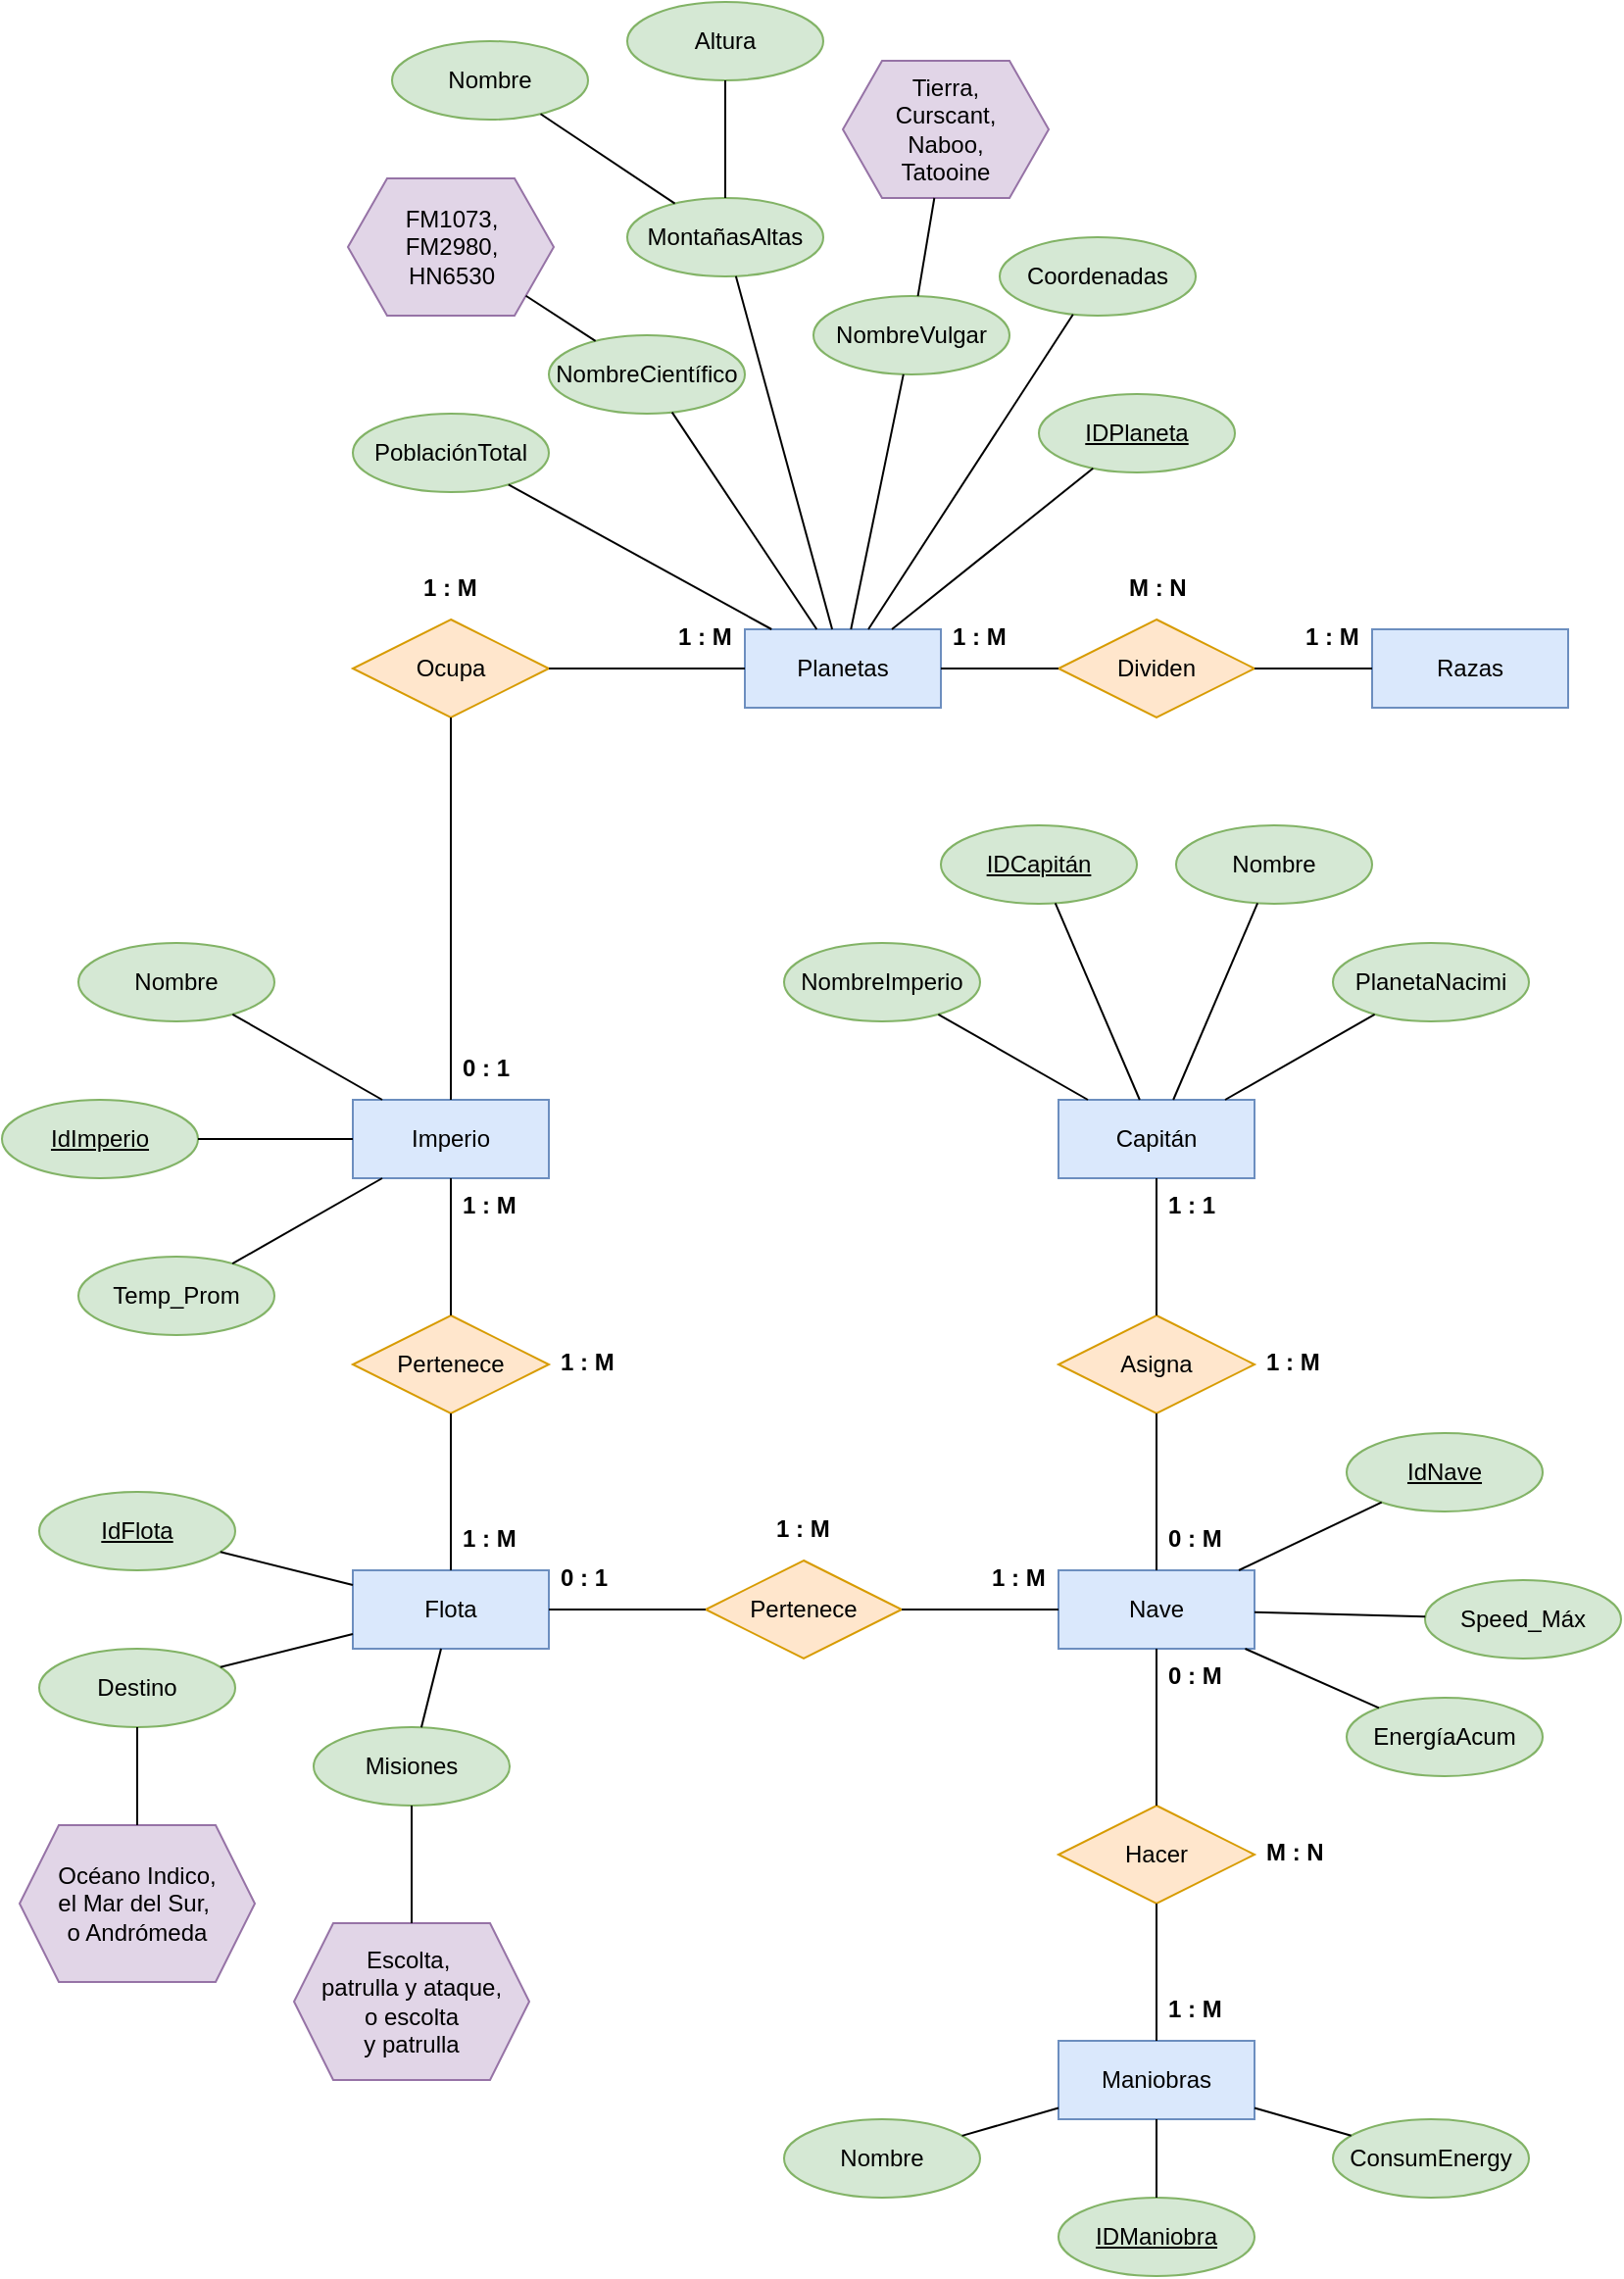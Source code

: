 <mxfile version="24.2.5" type="github">
  <diagram name="Página-1" id="hyANTCJ6QxDP82kSPv6y">
    <mxGraphModel dx="1865" dy="2351" grid="1" gridSize="10" guides="1" tooltips="1" connect="1" arrows="1" fold="1" page="1" pageScale="1" pageWidth="827" pageHeight="1169" math="0" shadow="0">
      <root>
        <mxCell id="0" />
        <mxCell id="1" parent="0" />
        <mxCell id="G2CFWQGddvWYVBsFgRBB-1" value="Imperio" style="whiteSpace=wrap;html=1;align=center;fillColor=#dae8fc;strokeColor=#6c8ebf;" vertex="1" parent="1">
          <mxGeometry x="179" y="480" width="100" height="40" as="geometry" />
        </mxCell>
        <mxCell id="G2CFWQGddvWYVBsFgRBB-2" value="Flota" style="whiteSpace=wrap;html=1;align=center;fillColor=#dae8fc;strokeColor=#6c8ebf;" vertex="1" parent="1">
          <mxGeometry x="179" y="720" width="100" height="40" as="geometry" />
        </mxCell>
        <mxCell id="G2CFWQGddvWYVBsFgRBB-4" value="Capitán" style="whiteSpace=wrap;html=1;align=center;fillColor=#dae8fc;strokeColor=#6c8ebf;" vertex="1" parent="1">
          <mxGeometry x="539" y="480" width="100" height="40" as="geometry" />
        </mxCell>
        <mxCell id="G2CFWQGddvWYVBsFgRBB-5" value="Maniobras" style="whiteSpace=wrap;html=1;align=center;fillColor=#dae8fc;strokeColor=#6c8ebf;" vertex="1" parent="1">
          <mxGeometry x="539" y="960" width="100" height="40" as="geometry" />
        </mxCell>
        <mxCell id="G2CFWQGddvWYVBsFgRBB-6" value="Planetas" style="whiteSpace=wrap;html=1;align=center;fillColor=#dae8fc;strokeColor=#6c8ebf;" vertex="1" parent="1">
          <mxGeometry x="379" y="240" width="100" height="40" as="geometry" />
        </mxCell>
        <mxCell id="G2CFWQGddvWYVBsFgRBB-7" value="Razas" style="whiteSpace=wrap;html=1;align=center;fillColor=#dae8fc;strokeColor=#6c8ebf;" vertex="1" parent="1">
          <mxGeometry x="699" y="240" width="100" height="40" as="geometry" />
        </mxCell>
        <mxCell id="G2CFWQGddvWYVBsFgRBB-8" value="Nave" style="whiteSpace=wrap;html=1;align=center;fillColor=#dae8fc;strokeColor=#6c8ebf;" vertex="1" parent="1">
          <mxGeometry x="539" y="720" width="100" height="40" as="geometry" />
        </mxCell>
        <mxCell id="G2CFWQGddvWYVBsFgRBB-9" value="Pertenece" style="shape=rhombus;perimeter=rhombusPerimeter;whiteSpace=wrap;html=1;align=center;fillColor=#ffe6cc;strokeColor=#d79b00;" vertex="1" parent="1">
          <mxGeometry x="359" y="715" width="100" height="50" as="geometry" />
        </mxCell>
        <mxCell id="G2CFWQGddvWYVBsFgRBB-24" value="" style="endArrow=none;html=1;rounded=0;" edge="1" parent="1" source="G2CFWQGddvWYVBsFgRBB-2" target="G2CFWQGddvWYVBsFgRBB-9">
          <mxGeometry relative="1" as="geometry">
            <mxPoint x="379" y="780" as="sourcePoint" />
            <mxPoint x="539" y="780" as="targetPoint" />
          </mxGeometry>
        </mxCell>
        <mxCell id="G2CFWQGddvWYVBsFgRBB-26" value="" style="endArrow=none;html=1;rounded=0;" edge="1" parent="1" source="G2CFWQGddvWYVBsFgRBB-9" target="G2CFWQGddvWYVBsFgRBB-8">
          <mxGeometry relative="1" as="geometry">
            <mxPoint x="349" y="850" as="sourcePoint" />
            <mxPoint x="509" y="850" as="targetPoint" />
          </mxGeometry>
        </mxCell>
        <mxCell id="G2CFWQGddvWYVBsFgRBB-27" value="1 : M" style="text;strokeColor=none;fillColor=none;spacingLeft=4;spacingRight=4;overflow=hidden;rotatable=0;points=[[0,0.5],[1,0.5]];portConstraint=eastwest;fontSize=12;whiteSpace=wrap;html=1;fontStyle=1" vertex="1" parent="1">
          <mxGeometry x="389" y="685" width="40" height="30" as="geometry" />
        </mxCell>
        <mxCell id="G2CFWQGddvWYVBsFgRBB-28" value="1 : M" style="text;strokeColor=none;fillColor=none;spacingLeft=4;spacingRight=4;overflow=hidden;rotatable=0;points=[[0,0.5],[1,0.5]];portConstraint=eastwest;fontSize=12;whiteSpace=wrap;html=1;fontStyle=1" vertex="1" parent="1">
          <mxGeometry x="499" y="710" width="40" height="30" as="geometry" />
        </mxCell>
        <mxCell id="G2CFWQGddvWYVBsFgRBB-29" value="0 : 1" style="text;strokeColor=none;fillColor=none;spacingLeft=4;spacingRight=4;overflow=hidden;rotatable=0;points=[[0,0.5],[1,0.5]];portConstraint=eastwest;fontSize=12;whiteSpace=wrap;html=1;fontStyle=1" vertex="1" parent="1">
          <mxGeometry x="279" y="710" width="40" height="30" as="geometry" />
        </mxCell>
        <mxCell id="G2CFWQGddvWYVBsFgRBB-30" value="Pertenece" style="shape=rhombus;perimeter=rhombusPerimeter;whiteSpace=wrap;html=1;align=center;fillColor=#ffe6cc;strokeColor=#d79b00;" vertex="1" parent="1">
          <mxGeometry x="179" y="590" width="100" height="50" as="geometry" />
        </mxCell>
        <mxCell id="G2CFWQGddvWYVBsFgRBB-31" value="" style="endArrow=none;html=1;rounded=0;" edge="1" parent="1" source="G2CFWQGddvWYVBsFgRBB-2" target="G2CFWQGddvWYVBsFgRBB-30">
          <mxGeometry relative="1" as="geometry">
            <mxPoint x="259" y="890" as="sourcePoint" />
            <mxPoint x="419" y="890" as="targetPoint" />
          </mxGeometry>
        </mxCell>
        <mxCell id="G2CFWQGddvWYVBsFgRBB-33" value="" style="endArrow=none;html=1;rounded=0;" edge="1" parent="1" source="G2CFWQGddvWYVBsFgRBB-30" target="G2CFWQGddvWYVBsFgRBB-1">
          <mxGeometry relative="1" as="geometry">
            <mxPoint x="259" y="890" as="sourcePoint" />
            <mxPoint x="419" y="890" as="targetPoint" />
          </mxGeometry>
        </mxCell>
        <mxCell id="G2CFWQGddvWYVBsFgRBB-34" style="edgeStyle=orthogonalEdgeStyle;rounded=0;orthogonalLoop=1;jettySize=auto;html=1;exitX=0.5;exitY=1;exitDx=0;exitDy=0;" edge="1" parent="1" source="G2CFWQGddvWYVBsFgRBB-5" target="G2CFWQGddvWYVBsFgRBB-5">
          <mxGeometry relative="1" as="geometry" />
        </mxCell>
        <mxCell id="G2CFWQGddvWYVBsFgRBB-35" value="1 : M" style="text;strokeColor=none;fillColor=none;spacingLeft=4;spacingRight=4;overflow=hidden;rotatable=0;points=[[0,0.5],[1,0.5]];portConstraint=eastwest;fontSize=12;whiteSpace=wrap;html=1;fontStyle=1" vertex="1" parent="1">
          <mxGeometry x="279" y="600" width="40" height="30" as="geometry" />
        </mxCell>
        <mxCell id="G2CFWQGddvWYVBsFgRBB-36" value="1 : M" style="text;strokeColor=none;fillColor=none;spacingLeft=4;spacingRight=4;overflow=hidden;rotatable=0;points=[[0,0.5],[1,0.5]];portConstraint=eastwest;fontSize=12;whiteSpace=wrap;html=1;fontStyle=1" vertex="1" parent="1">
          <mxGeometry x="229" y="690" width="40" height="30" as="geometry" />
        </mxCell>
        <mxCell id="G2CFWQGddvWYVBsFgRBB-37" value="1 : M" style="text;strokeColor=none;fillColor=none;spacingLeft=4;spacingRight=4;overflow=hidden;rotatable=0;points=[[0,0.5],[1,0.5]];portConstraint=eastwest;fontSize=12;whiteSpace=wrap;html=1;fontStyle=1" vertex="1" parent="1">
          <mxGeometry x="229" y="520" width="40" height="30" as="geometry" />
        </mxCell>
        <mxCell id="G2CFWQGddvWYVBsFgRBB-38" value="Asigna" style="shape=rhombus;perimeter=rhombusPerimeter;whiteSpace=wrap;html=1;align=center;fillColor=#ffe6cc;strokeColor=#d79b00;" vertex="1" parent="1">
          <mxGeometry x="539" y="590" width="100" height="50" as="geometry" />
        </mxCell>
        <mxCell id="G2CFWQGddvWYVBsFgRBB-39" value="" style="endArrow=none;html=1;rounded=0;" edge="1" parent="1" source="G2CFWQGddvWYVBsFgRBB-4" target="G2CFWQGddvWYVBsFgRBB-38">
          <mxGeometry relative="1" as="geometry">
            <mxPoint x="369" y="580" as="sourcePoint" />
            <mxPoint x="529" y="580" as="targetPoint" />
          </mxGeometry>
        </mxCell>
        <mxCell id="G2CFWQGddvWYVBsFgRBB-40" value="" style="endArrow=none;html=1;rounded=0;" edge="1" parent="1" source="G2CFWQGddvWYVBsFgRBB-8" target="G2CFWQGddvWYVBsFgRBB-38">
          <mxGeometry relative="1" as="geometry">
            <mxPoint x="369" y="580" as="sourcePoint" />
            <mxPoint x="529" y="580" as="targetPoint" />
          </mxGeometry>
        </mxCell>
        <mxCell id="G2CFWQGddvWYVBsFgRBB-41" value="1 : M" style="text;strokeColor=none;fillColor=none;spacingLeft=4;spacingRight=4;overflow=hidden;rotatable=0;points=[[0,0.5],[1,0.5]];portConstraint=eastwest;fontSize=12;whiteSpace=wrap;html=1;fontStyle=1" vertex="1" parent="1">
          <mxGeometry x="639" y="600" width="40" height="30" as="geometry" />
        </mxCell>
        <mxCell id="G2CFWQGddvWYVBsFgRBB-42" value="0 : M" style="text;strokeColor=none;fillColor=none;spacingLeft=4;spacingRight=4;overflow=hidden;rotatable=0;points=[[0,0.5],[1,0.5]];portConstraint=eastwest;fontSize=12;whiteSpace=wrap;html=1;fontStyle=1" vertex="1" parent="1">
          <mxGeometry x="589" y="690" width="40" height="30" as="geometry" />
        </mxCell>
        <mxCell id="G2CFWQGddvWYVBsFgRBB-43" value="1 : 1" style="text;strokeColor=none;fillColor=none;spacingLeft=4;spacingRight=4;overflow=hidden;rotatable=0;points=[[0,0.5],[1,0.5]];portConstraint=eastwest;fontSize=12;whiteSpace=wrap;html=1;fontStyle=1" vertex="1" parent="1">
          <mxGeometry x="589" y="520" width="40" height="30" as="geometry" />
        </mxCell>
        <mxCell id="G2CFWQGddvWYVBsFgRBB-44" value="Hacer" style="shape=rhombus;perimeter=rhombusPerimeter;whiteSpace=wrap;html=1;align=center;fillColor=#ffe6cc;strokeColor=#d79b00;" vertex="1" parent="1">
          <mxGeometry x="539" y="840" width="100" height="50" as="geometry" />
        </mxCell>
        <mxCell id="G2CFWQGddvWYVBsFgRBB-46" value="" style="endArrow=none;html=1;rounded=0;" edge="1" parent="1" source="G2CFWQGddvWYVBsFgRBB-8" target="G2CFWQGddvWYVBsFgRBB-44">
          <mxGeometry relative="1" as="geometry">
            <mxPoint x="649" y="690" as="sourcePoint" />
            <mxPoint x="809" y="690" as="targetPoint" />
          </mxGeometry>
        </mxCell>
        <mxCell id="G2CFWQGddvWYVBsFgRBB-47" value="" style="endArrow=none;html=1;rounded=0;" edge="1" parent="1" source="G2CFWQGddvWYVBsFgRBB-44" target="G2CFWQGddvWYVBsFgRBB-5">
          <mxGeometry relative="1" as="geometry">
            <mxPoint x="649" y="670" as="sourcePoint" />
            <mxPoint x="809" y="670" as="targetPoint" />
          </mxGeometry>
        </mxCell>
        <mxCell id="G2CFWQGddvWYVBsFgRBB-48" value="M : N" style="text;strokeColor=none;fillColor=none;spacingLeft=4;spacingRight=4;overflow=hidden;rotatable=0;points=[[0,0.5],[1,0.5]];portConstraint=eastwest;fontSize=12;whiteSpace=wrap;html=1;fontStyle=1" vertex="1" parent="1">
          <mxGeometry x="639" y="850" width="40" height="30" as="geometry" />
        </mxCell>
        <mxCell id="G2CFWQGddvWYVBsFgRBB-49" value="1 : M" style="text;strokeColor=none;fillColor=none;spacingLeft=4;spacingRight=4;overflow=hidden;rotatable=0;points=[[0,0.5],[1,0.5]];portConstraint=eastwest;fontSize=12;whiteSpace=wrap;html=1;fontStyle=1" vertex="1" parent="1">
          <mxGeometry x="589" y="930" width="40" height="30" as="geometry" />
        </mxCell>
        <mxCell id="G2CFWQGddvWYVBsFgRBB-50" value="0 : M" style="text;strokeColor=none;fillColor=none;spacingLeft=4;spacingRight=4;overflow=hidden;rotatable=0;points=[[0,0.5],[1,0.5]];portConstraint=eastwest;fontSize=12;whiteSpace=wrap;html=1;fontStyle=1" vertex="1" parent="1">
          <mxGeometry x="589" y="760" width="40" height="30" as="geometry" />
        </mxCell>
        <mxCell id="G2CFWQGddvWYVBsFgRBB-51" value="Ocupa" style="shape=rhombus;perimeter=rhombusPerimeter;whiteSpace=wrap;html=1;align=center;fillColor=#ffe6cc;strokeColor=#d79b00;" vertex="1" parent="1">
          <mxGeometry x="179" y="235" width="100" height="50" as="geometry" />
        </mxCell>
        <mxCell id="G2CFWQGddvWYVBsFgRBB-52" value="" style="endArrow=none;html=1;rounded=0;" edge="1" parent="1" source="G2CFWQGddvWYVBsFgRBB-6" target="G2CFWQGddvWYVBsFgRBB-51">
          <mxGeometry relative="1" as="geometry">
            <mxPoint x="349" y="259" as="sourcePoint" />
            <mxPoint x="509" y="259" as="targetPoint" />
          </mxGeometry>
        </mxCell>
        <mxCell id="G2CFWQGddvWYVBsFgRBB-53" value="" style="endArrow=none;html=1;rounded=0;" edge="1" parent="1" source="G2CFWQGddvWYVBsFgRBB-51" target="G2CFWQGddvWYVBsFgRBB-1">
          <mxGeometry relative="1" as="geometry">
            <mxPoint x="249" y="420" as="sourcePoint" />
            <mxPoint x="409" y="420" as="targetPoint" />
          </mxGeometry>
        </mxCell>
        <mxCell id="G2CFWQGddvWYVBsFgRBB-54" value="1 : M" style="text;strokeColor=none;fillColor=none;spacingLeft=4;spacingRight=4;overflow=hidden;rotatable=0;points=[[0,0.5],[1,0.5]];portConstraint=eastwest;fontSize=12;whiteSpace=wrap;html=1;fontStyle=1" vertex="1" parent="1">
          <mxGeometry x="209" y="205" width="40" height="30" as="geometry" />
        </mxCell>
        <mxCell id="G2CFWQGddvWYVBsFgRBB-55" value="0 : 1" style="text;strokeColor=none;fillColor=none;spacingLeft=4;spacingRight=4;overflow=hidden;rotatable=0;points=[[0,0.5],[1,0.5]];portConstraint=eastwest;fontSize=12;whiteSpace=wrap;html=1;fontStyle=1" vertex="1" parent="1">
          <mxGeometry x="229" y="450" width="40" height="30" as="geometry" />
        </mxCell>
        <mxCell id="G2CFWQGddvWYVBsFgRBB-56" value="1 : M" style="text;strokeColor=none;fillColor=none;spacingLeft=4;spacingRight=4;overflow=hidden;rotatable=0;points=[[0,0.5],[1,0.5]];portConstraint=eastwest;fontSize=12;whiteSpace=wrap;html=1;fontStyle=1" vertex="1" parent="1">
          <mxGeometry x="339" y="230" width="40" height="30" as="geometry" />
        </mxCell>
        <mxCell id="G2CFWQGddvWYVBsFgRBB-57" value="Dividen" style="shape=rhombus;perimeter=rhombusPerimeter;whiteSpace=wrap;html=1;align=center;fillColor=#ffe6cc;strokeColor=#d79b00;" vertex="1" parent="1">
          <mxGeometry x="539" y="235" width="100" height="50" as="geometry" />
        </mxCell>
        <mxCell id="G2CFWQGddvWYVBsFgRBB-58" value="" style="endArrow=none;html=1;rounded=0;" edge="1" parent="1" source="G2CFWQGddvWYVBsFgRBB-6" target="G2CFWQGddvWYVBsFgRBB-57">
          <mxGeometry relative="1" as="geometry">
            <mxPoint x="459" y="279" as="sourcePoint" />
            <mxPoint x="619" y="279" as="targetPoint" />
          </mxGeometry>
        </mxCell>
        <mxCell id="G2CFWQGddvWYVBsFgRBB-59" value="" style="endArrow=none;html=1;rounded=0;" edge="1" parent="1" source="G2CFWQGddvWYVBsFgRBB-57" target="G2CFWQGddvWYVBsFgRBB-7">
          <mxGeometry relative="1" as="geometry">
            <mxPoint x="559" y="269" as="sourcePoint" />
            <mxPoint x="719" y="269" as="targetPoint" />
          </mxGeometry>
        </mxCell>
        <mxCell id="G2CFWQGddvWYVBsFgRBB-60" value="M : N" style="text;strokeColor=none;fillColor=none;spacingLeft=4;spacingRight=4;overflow=hidden;rotatable=0;points=[[0,0.5],[1,0.5]];portConstraint=eastwest;fontSize=12;whiteSpace=wrap;html=1;fontStyle=1" vertex="1" parent="1">
          <mxGeometry x="569" y="205" width="40" height="30" as="geometry" />
        </mxCell>
        <mxCell id="G2CFWQGddvWYVBsFgRBB-61" value="1 : M" style="text;strokeColor=none;fillColor=none;spacingLeft=4;spacingRight=4;overflow=hidden;rotatable=0;points=[[0,0.5],[1,0.5]];portConstraint=eastwest;fontSize=12;whiteSpace=wrap;html=1;fontStyle=1" vertex="1" parent="1">
          <mxGeometry x="659" y="230" width="40" height="30" as="geometry" />
        </mxCell>
        <mxCell id="G2CFWQGddvWYVBsFgRBB-62" value="1 : M" style="text;strokeColor=none;fillColor=none;spacingLeft=4;spacingRight=4;overflow=hidden;rotatable=0;points=[[0,0.5],[1,0.5]];portConstraint=eastwest;fontSize=12;whiteSpace=wrap;html=1;fontStyle=1" vertex="1" parent="1">
          <mxGeometry x="479" y="230" width="40" height="30" as="geometry" />
        </mxCell>
        <mxCell id="G2CFWQGddvWYVBsFgRBB-63" value="IdImperio" style="ellipse;whiteSpace=wrap;html=1;align=center;fontStyle=4;fillColor=#d5e8d4;strokeColor=#82b366;" vertex="1" parent="1">
          <mxGeometry y="480" width="100" height="40" as="geometry" />
        </mxCell>
        <mxCell id="G2CFWQGddvWYVBsFgRBB-64" value="Nombre" style="ellipse;whiteSpace=wrap;html=1;align=center;fillColor=#d5e8d4;strokeColor=#82b366;" vertex="1" parent="1">
          <mxGeometry x="39" y="400" width="100" height="40" as="geometry" />
        </mxCell>
        <mxCell id="G2CFWQGddvWYVBsFgRBB-65" value="Temp_Prom" style="ellipse;whiteSpace=wrap;html=1;align=center;fillColor=#d5e8d4;strokeColor=#82b366;" vertex="1" parent="1">
          <mxGeometry x="39" y="560" width="100" height="40" as="geometry" />
        </mxCell>
        <mxCell id="G2CFWQGddvWYVBsFgRBB-66" value="" style="endArrow=none;html=1;rounded=0;" edge="1" parent="1" source="G2CFWQGddvWYVBsFgRBB-64" target="G2CFWQGddvWYVBsFgRBB-1">
          <mxGeometry relative="1" as="geometry">
            <mxPoint x="109" y="510" as="sourcePoint" />
            <mxPoint x="269" y="510" as="targetPoint" />
          </mxGeometry>
        </mxCell>
        <mxCell id="G2CFWQGddvWYVBsFgRBB-67" value="" style="endArrow=none;html=1;rounded=0;" edge="1" parent="1" source="G2CFWQGddvWYVBsFgRBB-63" target="G2CFWQGddvWYVBsFgRBB-1">
          <mxGeometry relative="1" as="geometry">
            <mxPoint x="29" y="550" as="sourcePoint" />
            <mxPoint x="189" y="550" as="targetPoint" />
          </mxGeometry>
        </mxCell>
        <mxCell id="G2CFWQGddvWYVBsFgRBB-68" value="" style="endArrow=none;html=1;rounded=0;" edge="1" parent="1" source="G2CFWQGddvWYVBsFgRBB-65" target="G2CFWQGddvWYVBsFgRBB-1">
          <mxGeometry relative="1" as="geometry">
            <mxPoint x="29" y="550" as="sourcePoint" />
            <mxPoint x="189" y="550" as="targetPoint" />
          </mxGeometry>
        </mxCell>
        <mxCell id="G2CFWQGddvWYVBsFgRBB-69" value="Destino" style="ellipse;whiteSpace=wrap;html=1;align=center;fillColor=#d5e8d4;strokeColor=#82b366;" vertex="1" parent="1">
          <mxGeometry x="19" y="760" width="100" height="40" as="geometry" />
        </mxCell>
        <mxCell id="G2CFWQGddvWYVBsFgRBB-70" value="IdFlota" style="ellipse;whiteSpace=wrap;html=1;align=center;fontStyle=4;fillColor=#d5e8d4;strokeColor=#82b366;" vertex="1" parent="1">
          <mxGeometry x="19" y="680" width="100" height="40" as="geometry" />
        </mxCell>
        <mxCell id="G2CFWQGddvWYVBsFgRBB-71" value="Océano Indico,&lt;div&gt;el Mar del Sur,&amp;nbsp;&lt;/div&gt;&lt;div&gt;o Andrómeda&lt;/div&gt;" style="shape=hexagon;perimeter=hexagonPerimeter2;whiteSpace=wrap;html=1;fixedSize=1;fillColor=#e1d5e7;strokeColor=#9673a6;" vertex="1" parent="1">
          <mxGeometry x="9" y="850" width="120" height="80" as="geometry" />
        </mxCell>
        <mxCell id="G2CFWQGddvWYVBsFgRBB-72" value="" style="endArrow=none;html=1;rounded=0;" edge="1" parent="1" source="G2CFWQGddvWYVBsFgRBB-69" target="G2CFWQGddvWYVBsFgRBB-71">
          <mxGeometry relative="1" as="geometry">
            <mxPoint x="19" y="860" as="sourcePoint" />
            <mxPoint x="179" y="860" as="targetPoint" />
          </mxGeometry>
        </mxCell>
        <mxCell id="G2CFWQGddvWYVBsFgRBB-73" value="Misiones" style="ellipse;whiteSpace=wrap;html=1;align=center;fillColor=#d5e8d4;strokeColor=#82b366;" vertex="1" parent="1">
          <mxGeometry x="159" y="800" width="100" height="40" as="geometry" />
        </mxCell>
        <mxCell id="G2CFWQGddvWYVBsFgRBB-75" value="" style="endArrow=none;html=1;rounded=0;" edge="1" parent="1" source="G2CFWQGddvWYVBsFgRBB-70" target="G2CFWQGddvWYVBsFgRBB-2">
          <mxGeometry relative="1" as="geometry">
            <mxPoint x="119" y="750" as="sourcePoint" />
            <mxPoint x="279" y="750" as="targetPoint" />
          </mxGeometry>
        </mxCell>
        <mxCell id="G2CFWQGddvWYVBsFgRBB-77" value="" style="endArrow=none;html=1;rounded=0;" edge="1" parent="1" source="G2CFWQGddvWYVBsFgRBB-69" target="G2CFWQGddvWYVBsFgRBB-2">
          <mxGeometry relative="1" as="geometry">
            <mxPoint x="159" y="770" as="sourcePoint" />
            <mxPoint x="319" y="770" as="targetPoint" />
          </mxGeometry>
        </mxCell>
        <mxCell id="G2CFWQGddvWYVBsFgRBB-78" value="" style="endArrow=none;html=1;rounded=0;" edge="1" parent="1" source="G2CFWQGddvWYVBsFgRBB-73" target="G2CFWQGddvWYVBsFgRBB-2">
          <mxGeometry relative="1" as="geometry">
            <mxPoint x="159" y="770" as="sourcePoint" />
            <mxPoint x="319" y="770" as="targetPoint" />
          </mxGeometry>
        </mxCell>
        <mxCell id="G2CFWQGddvWYVBsFgRBB-79" value="Escolta,&amp;nbsp;&lt;div&gt;patrulla y ataque,&lt;div&gt;&amp;nbsp;o escolta&amp;nbsp;&lt;/div&gt;&lt;div&gt;y patrulla&lt;br&gt;&lt;/div&gt;&lt;/div&gt;" style="shape=hexagon;perimeter=hexagonPerimeter2;whiteSpace=wrap;html=1;fixedSize=1;fillColor=#e1d5e7;strokeColor=#9673a6;" vertex="1" parent="1">
          <mxGeometry x="149" y="900" width="120" height="80" as="geometry" />
        </mxCell>
        <mxCell id="G2CFWQGddvWYVBsFgRBB-80" value="" style="endArrow=none;html=1;rounded=0;" edge="1" parent="1" source="G2CFWQGddvWYVBsFgRBB-73" target="G2CFWQGddvWYVBsFgRBB-79">
          <mxGeometry relative="1" as="geometry">
            <mxPoint x="169" y="850" as="sourcePoint" />
            <mxPoint x="329" y="850" as="targetPoint" />
          </mxGeometry>
        </mxCell>
        <mxCell id="G2CFWQGddvWYVBsFgRBB-81" value="IdNave" style="ellipse;whiteSpace=wrap;html=1;align=center;fontStyle=4;fillColor=#d5e8d4;strokeColor=#82b366;" vertex="1" parent="1">
          <mxGeometry x="686" y="650" width="100" height="40" as="geometry" />
        </mxCell>
        <mxCell id="G2CFWQGddvWYVBsFgRBB-82" value="Speed_Máx" style="ellipse;whiteSpace=wrap;html=1;align=center;fillColor=#d5e8d4;strokeColor=#82b366;" vertex="1" parent="1">
          <mxGeometry x="726" y="725" width="100" height="40" as="geometry" />
        </mxCell>
        <mxCell id="G2CFWQGddvWYVBsFgRBB-83" value="" style="endArrow=none;html=1;rounded=0;" edge="1" parent="1" source="G2CFWQGddvWYVBsFgRBB-8" target="G2CFWQGddvWYVBsFgRBB-81">
          <mxGeometry relative="1" as="geometry">
            <mxPoint x="559" y="690" as="sourcePoint" />
            <mxPoint x="719" y="690" as="targetPoint" />
          </mxGeometry>
        </mxCell>
        <mxCell id="G2CFWQGddvWYVBsFgRBB-84" value="EnergíaAcum" style="ellipse;whiteSpace=wrap;html=1;align=center;fillColor=#d5e8d4;strokeColor=#82b366;" vertex="1" parent="1">
          <mxGeometry x="686" y="785" width="100" height="40" as="geometry" />
        </mxCell>
        <mxCell id="G2CFWQGddvWYVBsFgRBB-85" value="" style="endArrow=none;html=1;rounded=0;" edge="1" parent="1" source="G2CFWQGddvWYVBsFgRBB-8" target="G2CFWQGddvWYVBsFgRBB-82">
          <mxGeometry relative="1" as="geometry">
            <mxPoint x="559" y="800" as="sourcePoint" />
            <mxPoint x="719" y="800" as="targetPoint" />
          </mxGeometry>
        </mxCell>
        <mxCell id="G2CFWQGddvWYVBsFgRBB-86" value="" style="endArrow=none;html=1;rounded=0;" edge="1" parent="1" source="G2CFWQGddvWYVBsFgRBB-8" target="G2CFWQGddvWYVBsFgRBB-84">
          <mxGeometry relative="1" as="geometry">
            <mxPoint x="559" y="800" as="sourcePoint" />
            <mxPoint x="719" y="800" as="targetPoint" />
          </mxGeometry>
        </mxCell>
        <mxCell id="G2CFWQGddvWYVBsFgRBB-87" value="Nombre" style="ellipse;whiteSpace=wrap;html=1;align=center;fillColor=#d5e8d4;strokeColor=#82b366;" vertex="1" parent="1">
          <mxGeometry x="399" y="1000" width="100" height="40" as="geometry" />
        </mxCell>
        <mxCell id="G2CFWQGddvWYVBsFgRBB-88" value="IDManiobra" style="ellipse;whiteSpace=wrap;html=1;align=center;fontStyle=4;fillColor=#d5e8d4;strokeColor=#82b366;" vertex="1" parent="1">
          <mxGeometry x="539" y="1040" width="100" height="40" as="geometry" />
        </mxCell>
        <mxCell id="G2CFWQGddvWYVBsFgRBB-89" value="IDCapitán" style="ellipse;whiteSpace=wrap;html=1;align=center;fontStyle=4;fillColor=#d5e8d4;strokeColor=#82b366;" vertex="1" parent="1">
          <mxGeometry x="479" y="340" width="100" height="40" as="geometry" />
        </mxCell>
        <mxCell id="G2CFWQGddvWYVBsFgRBB-90" value="Nombre" style="ellipse;whiteSpace=wrap;html=1;align=center;fillColor=#d5e8d4;strokeColor=#82b366;" vertex="1" parent="1">
          <mxGeometry x="599" y="340" width="100" height="40" as="geometry" />
        </mxCell>
        <mxCell id="G2CFWQGddvWYVBsFgRBB-91" value="PlanetaNacimi" style="ellipse;whiteSpace=wrap;html=1;align=center;fillColor=#d5e8d4;strokeColor=#82b366;" vertex="1" parent="1">
          <mxGeometry x="679" y="400" width="100" height="40" as="geometry" />
        </mxCell>
        <mxCell id="G2CFWQGddvWYVBsFgRBB-92" value="NombreImperio" style="ellipse;whiteSpace=wrap;html=1;align=center;fillColor=#d5e8d4;strokeColor=#82b366;" vertex="1" parent="1">
          <mxGeometry x="399" y="400" width="100" height="40" as="geometry" />
        </mxCell>
        <mxCell id="G2CFWQGddvWYVBsFgRBB-95" value="" style="endArrow=none;html=1;rounded=0;" edge="1" parent="1" source="G2CFWQGddvWYVBsFgRBB-92" target="G2CFWQGddvWYVBsFgRBB-4">
          <mxGeometry relative="1" as="geometry">
            <mxPoint x="409" y="410" as="sourcePoint" />
            <mxPoint x="569" y="410" as="targetPoint" />
          </mxGeometry>
        </mxCell>
        <mxCell id="G2CFWQGddvWYVBsFgRBB-96" value="" style="endArrow=none;html=1;rounded=0;" edge="1" parent="1" source="G2CFWQGddvWYVBsFgRBB-89" target="G2CFWQGddvWYVBsFgRBB-4">
          <mxGeometry relative="1" as="geometry">
            <mxPoint x="409" y="410" as="sourcePoint" />
            <mxPoint x="569" y="410" as="targetPoint" />
          </mxGeometry>
        </mxCell>
        <mxCell id="G2CFWQGddvWYVBsFgRBB-97" value="" style="endArrow=none;html=1;rounded=0;" edge="1" parent="1" source="G2CFWQGddvWYVBsFgRBB-4" target="G2CFWQGddvWYVBsFgRBB-90">
          <mxGeometry relative="1" as="geometry">
            <mxPoint x="409" y="410" as="sourcePoint" />
            <mxPoint x="569" y="410" as="targetPoint" />
          </mxGeometry>
        </mxCell>
        <mxCell id="G2CFWQGddvWYVBsFgRBB-98" value="" style="endArrow=none;html=1;rounded=0;" edge="1" parent="1" source="G2CFWQGddvWYVBsFgRBB-4" target="G2CFWQGddvWYVBsFgRBB-91">
          <mxGeometry relative="1" as="geometry">
            <mxPoint x="409" y="410" as="sourcePoint" />
            <mxPoint x="569" y="410" as="targetPoint" />
          </mxGeometry>
        </mxCell>
        <mxCell id="G2CFWQGddvWYVBsFgRBB-107" value="ConsumEnergy" style="ellipse;whiteSpace=wrap;html=1;align=center;fillColor=#d5e8d4;strokeColor=#82b366;" vertex="1" parent="1">
          <mxGeometry x="679" y="1000" width="100" height="40" as="geometry" />
        </mxCell>
        <mxCell id="G2CFWQGddvWYVBsFgRBB-108" value="" style="endArrow=none;html=1;rounded=0;" edge="1" parent="1" source="G2CFWQGddvWYVBsFgRBB-87" target="G2CFWQGddvWYVBsFgRBB-5">
          <mxGeometry relative="1" as="geometry">
            <mxPoint x="499" y="1060" as="sourcePoint" />
            <mxPoint x="659" y="1060" as="targetPoint" />
          </mxGeometry>
        </mxCell>
        <mxCell id="G2CFWQGddvWYVBsFgRBB-109" value="" style="endArrow=none;html=1;rounded=0;" edge="1" parent="1" source="G2CFWQGddvWYVBsFgRBB-5" target="G2CFWQGddvWYVBsFgRBB-88">
          <mxGeometry relative="1" as="geometry">
            <mxPoint x="499" y="1060" as="sourcePoint" />
            <mxPoint x="659" y="1060" as="targetPoint" />
          </mxGeometry>
        </mxCell>
        <mxCell id="G2CFWQGddvWYVBsFgRBB-111" value="" style="endArrow=none;html=1;rounded=0;" edge="1" parent="1" source="G2CFWQGddvWYVBsFgRBB-5" target="G2CFWQGddvWYVBsFgRBB-107">
          <mxGeometry relative="1" as="geometry">
            <mxPoint x="499" y="1060" as="sourcePoint" />
            <mxPoint x="659" y="1060" as="targetPoint" />
          </mxGeometry>
        </mxCell>
        <mxCell id="G2CFWQGddvWYVBsFgRBB-112" value="IDPlaneta" style="ellipse;whiteSpace=wrap;html=1;align=center;fontStyle=4;fillColor=#d5e8d4;strokeColor=#82b366;" vertex="1" parent="1">
          <mxGeometry x="529" y="120" width="100" height="40" as="geometry" />
        </mxCell>
        <mxCell id="G2CFWQGddvWYVBsFgRBB-113" value="NombreCientífico" style="ellipse;whiteSpace=wrap;html=1;align=center;fillColor=#d5e8d4;strokeColor=#82b366;" vertex="1" parent="1">
          <mxGeometry x="279" y="90" width="100" height="40" as="geometry" />
        </mxCell>
        <mxCell id="G2CFWQGddvWYVBsFgRBB-114" value="PoblaciónTotal" style="ellipse;whiteSpace=wrap;html=1;align=center;fillColor=#d5e8d4;strokeColor=#82b366;" vertex="1" parent="1">
          <mxGeometry x="179" y="130" width="100" height="40" as="geometry" />
        </mxCell>
        <mxCell id="G2CFWQGddvWYVBsFgRBB-115" value="Coordenadas" style="ellipse;whiteSpace=wrap;html=1;align=center;fillColor=#d5e8d4;strokeColor=#82b366;" vertex="1" parent="1">
          <mxGeometry x="509" y="40" width="100" height="40" as="geometry" />
        </mxCell>
        <mxCell id="G2CFWQGddvWYVBsFgRBB-116" value="NombreVulgar" style="ellipse;whiteSpace=wrap;html=1;align=center;fillColor=#d5e8d4;strokeColor=#82b366;" vertex="1" parent="1">
          <mxGeometry x="414" y="70" width="100" height="40" as="geometry" />
        </mxCell>
        <mxCell id="G2CFWQGddvWYVBsFgRBB-117" value="" style="endArrow=none;html=1;rounded=0;" edge="1" parent="1" source="G2CFWQGddvWYVBsFgRBB-114" target="G2CFWQGddvWYVBsFgRBB-6">
          <mxGeometry relative="1" as="geometry">
            <mxPoint x="360" y="160" as="sourcePoint" />
            <mxPoint x="520" y="160" as="targetPoint" />
          </mxGeometry>
        </mxCell>
        <mxCell id="G2CFWQGddvWYVBsFgRBB-118" value="" style="endArrow=none;html=1;rounded=0;" edge="1" parent="1" source="G2CFWQGddvWYVBsFgRBB-113" target="G2CFWQGddvWYVBsFgRBB-6">
          <mxGeometry relative="1" as="geometry">
            <mxPoint x="380" y="120" as="sourcePoint" />
            <mxPoint x="540" y="120" as="targetPoint" />
          </mxGeometry>
        </mxCell>
        <mxCell id="G2CFWQGddvWYVBsFgRBB-119" value="" style="endArrow=none;html=1;rounded=0;" edge="1" parent="1" source="G2CFWQGddvWYVBsFgRBB-112" target="G2CFWQGddvWYVBsFgRBB-6">
          <mxGeometry relative="1" as="geometry">
            <mxPoint x="430" y="130" as="sourcePoint" />
            <mxPoint x="590" y="130" as="targetPoint" />
          </mxGeometry>
        </mxCell>
        <mxCell id="G2CFWQGddvWYVBsFgRBB-120" value="" style="endArrow=none;html=1;rounded=0;" edge="1" parent="1" source="G2CFWQGddvWYVBsFgRBB-6" target="G2CFWQGddvWYVBsFgRBB-115">
          <mxGeometry relative="1" as="geometry">
            <mxPoint x="450" y="180" as="sourcePoint" />
            <mxPoint x="610" y="180" as="targetPoint" />
          </mxGeometry>
        </mxCell>
        <mxCell id="G2CFWQGddvWYVBsFgRBB-121" value="" style="endArrow=none;html=1;rounded=0;" edge="1" parent="1" source="G2CFWQGddvWYVBsFgRBB-6" target="G2CFWQGddvWYVBsFgRBB-116">
          <mxGeometry relative="1" as="geometry">
            <mxPoint x="360" y="160" as="sourcePoint" />
            <mxPoint x="520" y="160" as="targetPoint" />
          </mxGeometry>
        </mxCell>
        <mxCell id="G2CFWQGddvWYVBsFgRBB-122" value="MontañasAltas" style="ellipse;whiteSpace=wrap;html=1;align=center;fillColor=#d5e8d4;strokeColor=#82b366;" vertex="1" parent="1">
          <mxGeometry x="319" y="20" width="100" height="40" as="geometry" />
        </mxCell>
        <mxCell id="G2CFWQGddvWYVBsFgRBB-123" value="FM1073,&lt;div&gt;FM2980,&lt;/div&gt;&lt;div&gt;HN6530&lt;/div&gt;" style="shape=hexagon;perimeter=hexagonPerimeter2;whiteSpace=wrap;html=1;fixedSize=1;fillColor=#e1d5e7;strokeColor=#9673a6;" vertex="1" parent="1">
          <mxGeometry x="176.5" y="10" width="105" height="70" as="geometry" />
        </mxCell>
        <mxCell id="G2CFWQGddvWYVBsFgRBB-124" value="" style="endArrow=none;html=1;rounded=0;" edge="1" parent="1" source="G2CFWQGddvWYVBsFgRBB-123" target="G2CFWQGddvWYVBsFgRBB-113">
          <mxGeometry relative="1" as="geometry">
            <mxPoint x="310" y="160" as="sourcePoint" />
            <mxPoint x="470" y="160" as="targetPoint" />
          </mxGeometry>
        </mxCell>
        <mxCell id="G2CFWQGddvWYVBsFgRBB-125" value="Tierra,&lt;div&gt;Curscant,&lt;/div&gt;&lt;div&gt;Naboo,&lt;/div&gt;&lt;div&gt;Tatooine&lt;/div&gt;" style="shape=hexagon;perimeter=hexagonPerimeter2;whiteSpace=wrap;html=1;fixedSize=1;fillColor=#e1d5e7;strokeColor=#9673a6;" vertex="1" parent="1">
          <mxGeometry x="429" y="-50" width="105" height="70" as="geometry" />
        </mxCell>
        <mxCell id="G2CFWQGddvWYVBsFgRBB-126" value="" style="endArrow=none;html=1;rounded=0;" edge="1" parent="1" source="G2CFWQGddvWYVBsFgRBB-116" target="G2CFWQGddvWYVBsFgRBB-125">
          <mxGeometry relative="1" as="geometry">
            <mxPoint x="390" y="160" as="sourcePoint" />
            <mxPoint x="550" y="160" as="targetPoint" />
          </mxGeometry>
        </mxCell>
        <mxCell id="G2CFWQGddvWYVBsFgRBB-127" value="" style="endArrow=none;html=1;rounded=0;" edge="1" parent="1" source="G2CFWQGddvWYVBsFgRBB-6" target="G2CFWQGddvWYVBsFgRBB-122">
          <mxGeometry relative="1" as="geometry">
            <mxPoint x="540" y="190" as="sourcePoint" />
            <mxPoint x="700" y="190" as="targetPoint" />
          </mxGeometry>
        </mxCell>
        <mxCell id="G2CFWQGddvWYVBsFgRBB-128" value="Nombre" style="ellipse;whiteSpace=wrap;html=1;align=center;fillColor=#d5e8d4;strokeColor=#82b366;" vertex="1" parent="1">
          <mxGeometry x="199" y="-60" width="100" height="40" as="geometry" />
        </mxCell>
        <mxCell id="G2CFWQGddvWYVBsFgRBB-129" value="Altura" style="ellipse;whiteSpace=wrap;html=1;align=center;fillColor=#d5e8d4;strokeColor=#82b366;" vertex="1" parent="1">
          <mxGeometry x="319" y="-80" width="100" height="40" as="geometry" />
        </mxCell>
        <mxCell id="G2CFWQGddvWYVBsFgRBB-130" value="" style="endArrow=none;html=1;rounded=0;" edge="1" parent="1" source="G2CFWQGddvWYVBsFgRBB-128" target="G2CFWQGddvWYVBsFgRBB-122">
          <mxGeometry relative="1" as="geometry">
            <mxPoint x="290" y="-50" as="sourcePoint" />
            <mxPoint x="450" y="-50" as="targetPoint" />
          </mxGeometry>
        </mxCell>
        <mxCell id="G2CFWQGddvWYVBsFgRBB-131" value="" style="endArrow=none;html=1;rounded=0;" edge="1" parent="1" source="G2CFWQGddvWYVBsFgRBB-129" target="G2CFWQGddvWYVBsFgRBB-122">
          <mxGeometry relative="1" as="geometry">
            <mxPoint x="360" y="-50" as="sourcePoint" />
            <mxPoint x="520" y="-50" as="targetPoint" />
          </mxGeometry>
        </mxCell>
      </root>
    </mxGraphModel>
  </diagram>
</mxfile>
